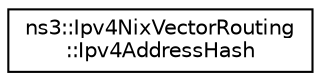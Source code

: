 digraph "Graphical Class Hierarchy"
{
 // LATEX_PDF_SIZE
  edge [fontname="Helvetica",fontsize="10",labelfontname="Helvetica",labelfontsize="10"];
  node [fontname="Helvetica",fontsize="10",shape=record];
  rankdir="LR";
  Node0 [label="ns3::Ipv4NixVectorRouting\l::Ipv4AddressHash",height=0.2,width=0.4,color="black", fillcolor="white", style="filled",URL="$structns3_1_1_ipv4_nix_vector_routing_1_1_ipv4_address_hash.html",tooltip="Hashing for the ipv4Address class."];
}
